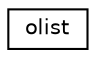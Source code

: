 digraph "Graphical Class Hierarchy"
{
  edge [fontname="Helvetica",fontsize="10",labelfontname="Helvetica",labelfontsize="10"];
  node [fontname="Helvetica",fontsize="10",shape=record];
  rankdir="LR";
  Node1 [label="olist",height=0.2,width=0.4,color="black", fillcolor="white", style="filled",URL="$structolist.html"];
}
